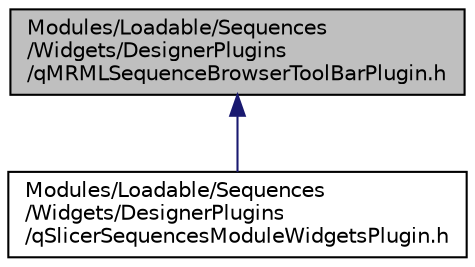 digraph "Modules/Loadable/Sequences/Widgets/DesignerPlugins/qMRMLSequenceBrowserToolBarPlugin.h"
{
  bgcolor="transparent";
  edge [fontname="Helvetica",fontsize="10",labelfontname="Helvetica",labelfontsize="10"];
  node [fontname="Helvetica",fontsize="10",shape=record];
  Node5 [label="Modules/Loadable/Sequences\l/Widgets/DesignerPlugins\l/qMRMLSequenceBrowserToolBarPlugin.h",height=0.2,width=0.4,color="black", fillcolor="grey75", style="filled", fontcolor="black"];
  Node5 -> Node6 [dir="back",color="midnightblue",fontsize="10",style="solid",fontname="Helvetica"];
  Node6 [label="Modules/Loadable/Sequences\l/Widgets/DesignerPlugins\l/qSlicerSequencesModuleWidgetsPlugin.h",height=0.2,width=0.4,color="black",URL="$qSlicerSequencesModuleWidgetsPlugin_8h.html"];
}
